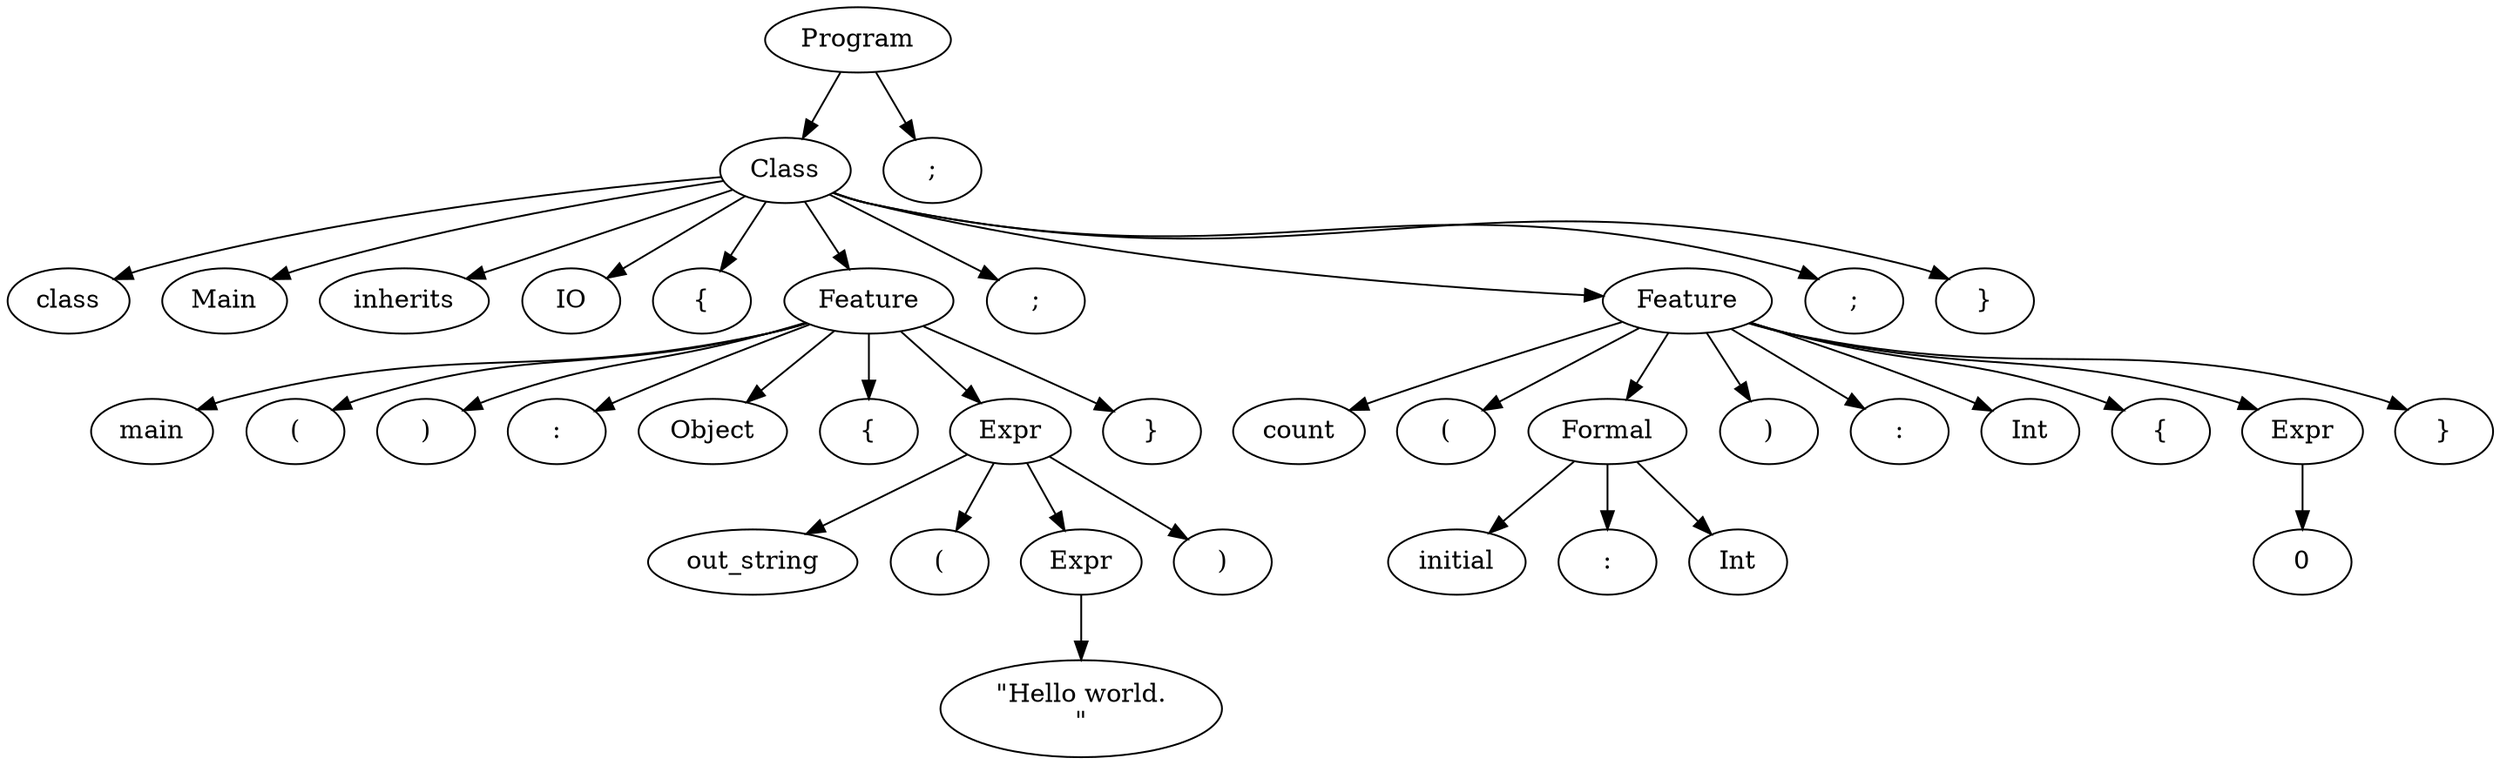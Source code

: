 digraph {
	0 [label=Program]
	0 -> 1
	1 [label=Class]
	1 -> 2
	2 [label=class]
	1 -> 3
	3 [label=Main]
	1 -> 4
	4 [label=inherits]
	1 -> 5
	5 [label=IO]
	1 -> 6
	6 [label="{"]
	1 -> 7
	7 [label=Feature]
	7 -> 8
	8 [label=main]
	7 -> 9
	9 [label="("]
	7 -> 10
	10 [label=")"]
	7 -> 11
	11 [label=":"]
	7 -> 12
	12 [label=Object]
	7 -> 13
	13 [label="{"]
	7 -> 14
	14 [label=Expr]
	14 -> 15
	15 [label=out_string]
	14 -> 16
	16 [label="("]
	14 -> 17
	17 [label=Expr]
	17 -> 18
	18 [label="\"Hello world.\n\""]
	14 -> 19
	19 [label=")"]
	7 -> 20
	20 [label="}"]
	1 -> 21
	21 [label=";"]
	1 -> 22
	22 [label=Feature]
	22 -> 23
	23 [label=count]
	22 -> 24
	24 [label="("]
	22 -> 25
	25 [label=Formal]
	25 -> 26
	26 [label=initial]
	25 -> 27
	27 [label=":"]
	25 -> 28
	28 [label=Int]
	22 -> 29
	29 [label=")"]
	22 -> 30
	30 [label=":"]
	22 -> 31
	31 [label=Int]
	22 -> 32
	32 [label="{"]
	22 -> 33
	33 [label=Expr]
	33 -> 34
	34 [label=0]
	22 -> 35
	35 [label="}"]
	1 -> 36
	36 [label=";"]
	1 -> 37
	37 [label="}"]
	0 -> 38
	38 [label=";"]
}
